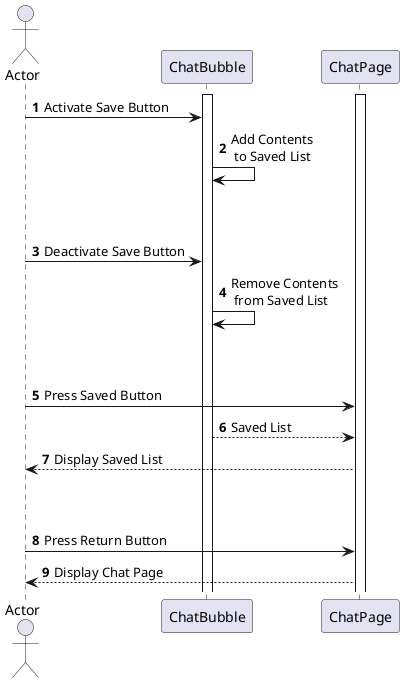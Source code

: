 @startuml
'https://plantuml.com/sequence-diagram

autonumber

actor Actor as User

activate ChatBubble
activate ChatPage

User -> ChatBubble: Activate Save Button
ChatBubble -> ChatBubble: Add Contents\n to Saved List
||50||

User -> ChatBubble: Deactivate Save Button
ChatBubble -> ChatBubble: Remove Contents\n from Saved List
||50||

User -> ChatPage: Press Saved Button
ChatBubble --> ChatPage: Saved List
User <-- ChatPage: Display Saved List

||50||
User -> ChatPage: Press Return Button
ChatPage --> User: Display Chat Page


@enduml